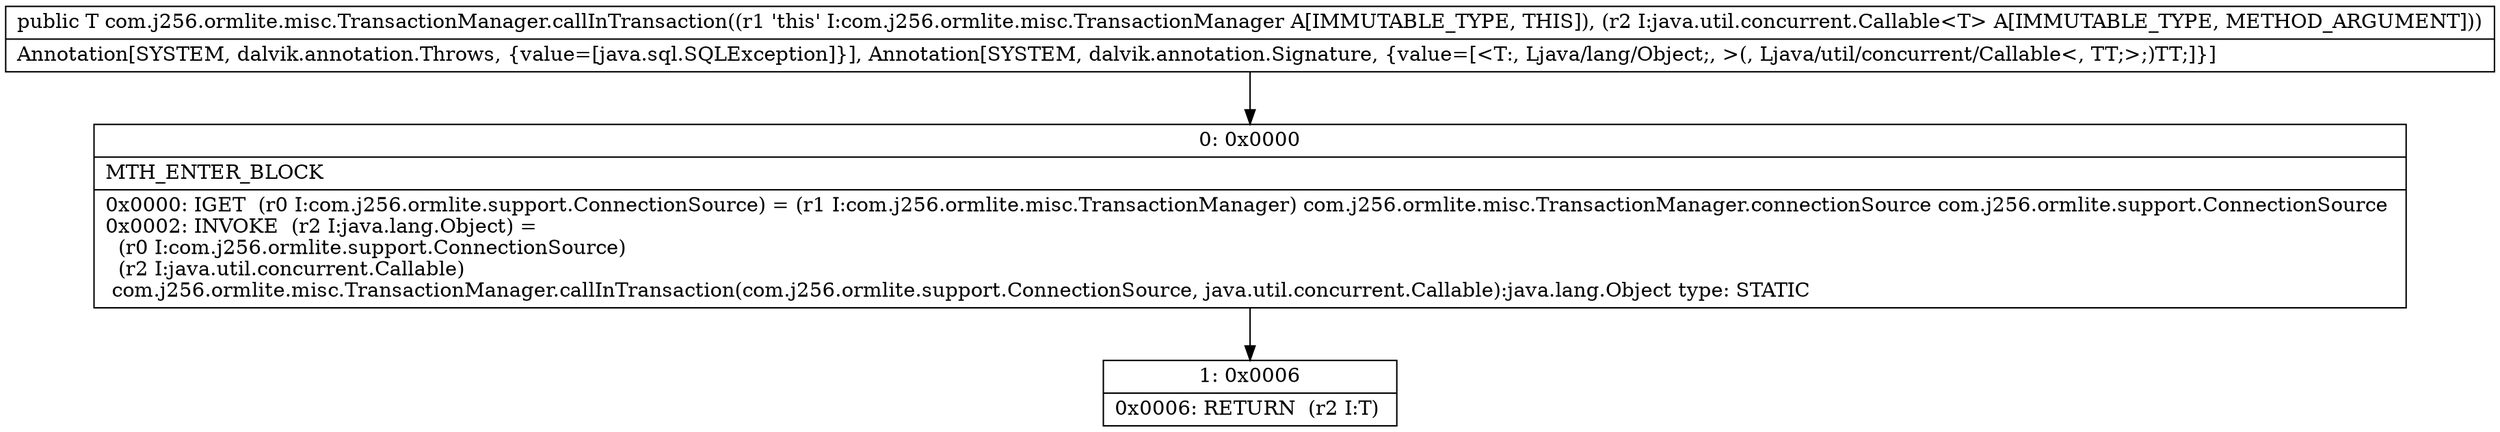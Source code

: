 digraph "CFG forcom.j256.ormlite.misc.TransactionManager.callInTransaction(Ljava\/util\/concurrent\/Callable;)Ljava\/lang\/Object;" {
Node_0 [shape=record,label="{0\:\ 0x0000|MTH_ENTER_BLOCK\l|0x0000: IGET  (r0 I:com.j256.ormlite.support.ConnectionSource) = (r1 I:com.j256.ormlite.misc.TransactionManager) com.j256.ormlite.misc.TransactionManager.connectionSource com.j256.ormlite.support.ConnectionSource \l0x0002: INVOKE  (r2 I:java.lang.Object) = \l  (r0 I:com.j256.ormlite.support.ConnectionSource)\l  (r2 I:java.util.concurrent.Callable)\l com.j256.ormlite.misc.TransactionManager.callInTransaction(com.j256.ormlite.support.ConnectionSource, java.util.concurrent.Callable):java.lang.Object type: STATIC \l}"];
Node_1 [shape=record,label="{1\:\ 0x0006|0x0006: RETURN  (r2 I:T) \l}"];
MethodNode[shape=record,label="{public T com.j256.ormlite.misc.TransactionManager.callInTransaction((r1 'this' I:com.j256.ormlite.misc.TransactionManager A[IMMUTABLE_TYPE, THIS]), (r2 I:java.util.concurrent.Callable\<T\> A[IMMUTABLE_TYPE, METHOD_ARGUMENT]))  | Annotation[SYSTEM, dalvik.annotation.Throws, \{value=[java.sql.SQLException]\}], Annotation[SYSTEM, dalvik.annotation.Signature, \{value=[\<T:, Ljava\/lang\/Object;, \>(, Ljava\/util\/concurrent\/Callable\<, TT;\>;)TT;]\}]\l}"];
MethodNode -> Node_0;
Node_0 -> Node_1;
}

